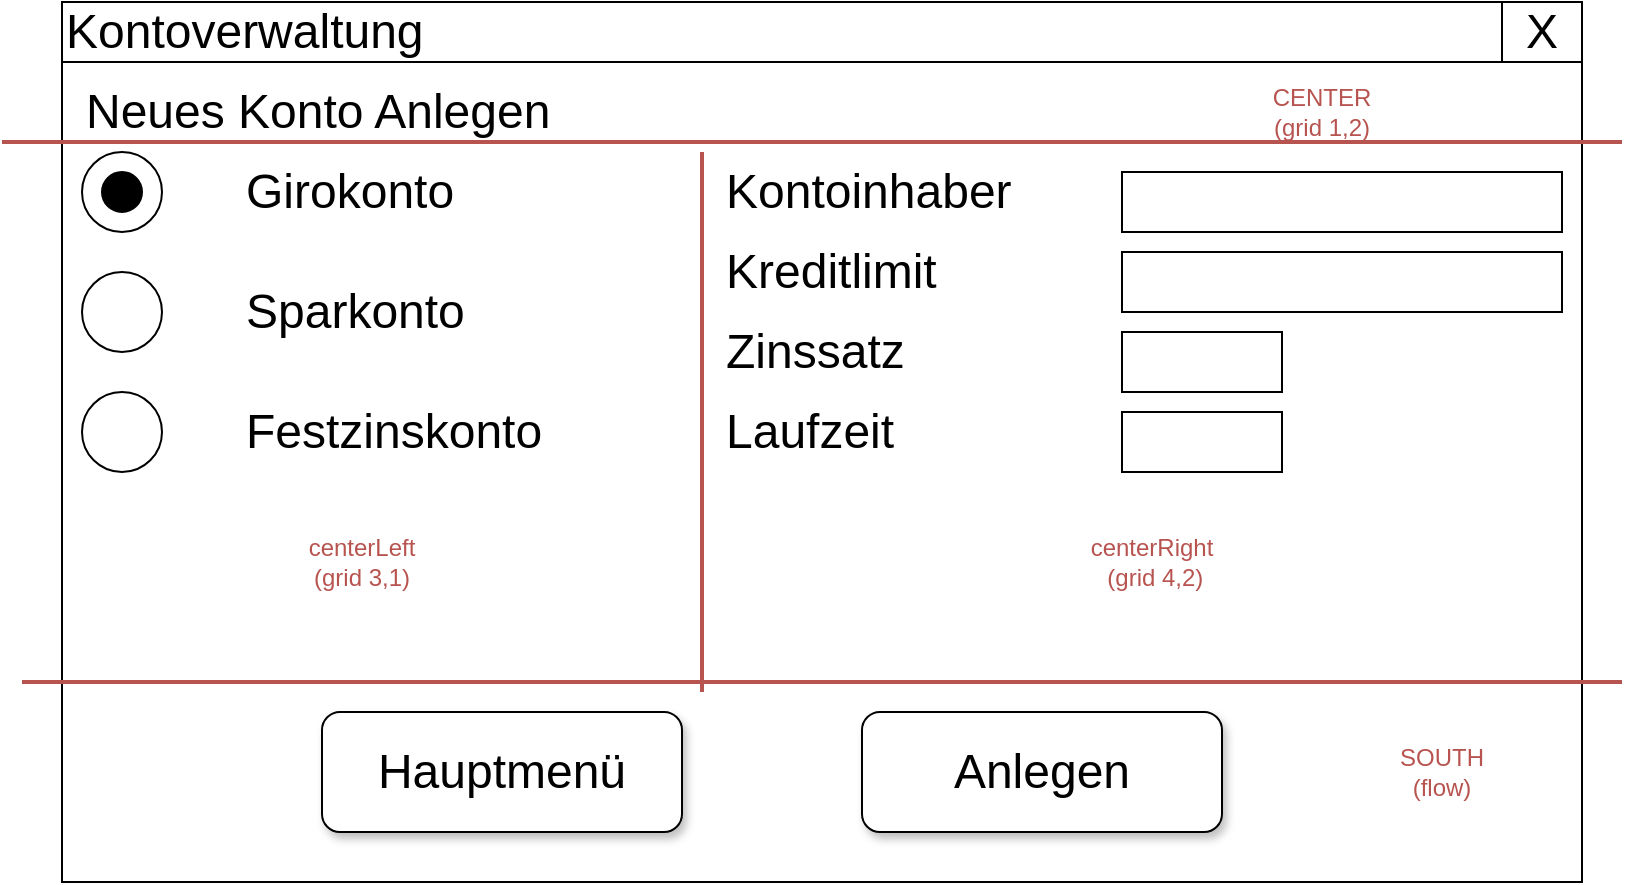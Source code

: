 <mxfile version="20.5.1" type="device"><diagram id="mzmcUch4uAnneWH-Mjvr" name="Seite-1"><mxGraphModel dx="2009" dy="1820" grid="1" gridSize="10" guides="1" tooltips="1" connect="1" arrows="1" fold="1" page="1" pageScale="1" pageWidth="827" pageHeight="1169" math="0" shadow="0"><root><mxCell id="0"/><mxCell id="1" parent="0"/><mxCell id="q2CdG1CS7shM3j3xR_zH-1" value="" style="rounded=0;whiteSpace=wrap;html=1;" vertex="1" parent="1"><mxGeometry x="30" y="-35" width="760" height="440" as="geometry"/></mxCell><mxCell id="q2CdG1CS7shM3j3xR_zH-2" value="&lt;div align=&quot;left&quot;&gt;Kontoverwaltung&lt;/div&gt;" style="rounded=0;whiteSpace=wrap;html=1;fontSize=24;align=left;" vertex="1" parent="1"><mxGeometry x="30" y="-35" width="760" height="30" as="geometry"/></mxCell><mxCell id="q2CdG1CS7shM3j3xR_zH-3" value="Hauptmenü" style="rounded=1;whiteSpace=wrap;html=1;fontSize=24;shadow=1;" vertex="1" parent="1"><mxGeometry x="160" y="320" width="180" height="60" as="geometry"/></mxCell><mxCell id="q2CdG1CS7shM3j3xR_zH-4" value="Anlegen" style="rounded=1;whiteSpace=wrap;html=1;fontSize=24;shadow=1;" vertex="1" parent="1"><mxGeometry x="430" y="320" width="180" height="60" as="geometry"/></mxCell><mxCell id="q2CdG1CS7shM3j3xR_zH-5" value="X" style="rounded=0;whiteSpace=wrap;html=1;shadow=0;fontSize=24;" vertex="1" parent="1"><mxGeometry x="750" y="-35" width="40" height="30" as="geometry"/></mxCell><mxCell id="q2CdG1CS7shM3j3xR_zH-6" value="Neues Konto Anlegen" style="text;html=1;strokeColor=none;fillColor=none;align=left;verticalAlign=middle;whiteSpace=wrap;rounded=0;shadow=0;fontSize=24;" vertex="1" parent="1"><mxGeometry x="40" y="5" width="400" height="30" as="geometry"/></mxCell><mxCell id="q2CdG1CS7shM3j3xR_zH-7" value="" style="endArrow=none;html=1;rounded=0;fillColor=#f8cecc;strokeColor=#B85450;strokeWidth=2;" edge="1" parent="1"><mxGeometry width="50" height="50" relative="1" as="geometry"><mxPoint y="35" as="sourcePoint"/><mxPoint x="810" y="35" as="targetPoint"/></mxGeometry></mxCell><mxCell id="q2CdG1CS7shM3j3xR_zH-8" value="" style="endArrow=none;html=1;rounded=0;strokeColor=#B85450;strokeWidth=2;" edge="1" parent="1"><mxGeometry width="50" height="50" relative="1" as="geometry"><mxPoint x="10" y="305" as="sourcePoint"/><mxPoint x="810" y="305" as="targetPoint"/></mxGeometry></mxCell><mxCell id="q2CdG1CS7shM3j3xR_zH-9" value="SOUTH (flow)" style="text;html=1;strokeColor=none;fillColor=none;align=center;verticalAlign=middle;whiteSpace=wrap;rounded=0;fontColor=#B85450;" vertex="1" parent="1"><mxGeometry x="690" y="335" width="60" height="30" as="geometry"/></mxCell><mxCell id="q2CdG1CS7shM3j3xR_zH-10" value="CENTER (grid 1,2)" style="text;html=1;strokeColor=none;fillColor=none;align=center;verticalAlign=middle;whiteSpace=wrap;rounded=0;fontColor=#B85450;" vertex="1" parent="1"><mxGeometry x="630" y="5" width="60" height="30" as="geometry"/></mxCell><mxCell id="m97404ZPhW7HhbsZOxzn-26" value="" style="ellipse;whiteSpace=wrap;html=1;aspect=fixed;fontSize=24;" parent="1" vertex="1"><mxGeometry x="40" y="40" width="40" height="40" as="geometry"/></mxCell><mxCell id="m97404ZPhW7HhbsZOxzn-29" value="" style="ellipse;whiteSpace=wrap;html=1;aspect=fixed;fontSize=24;" parent="1" vertex="1"><mxGeometry x="40" y="100" width="40" height="40" as="geometry"/></mxCell><mxCell id="m97404ZPhW7HhbsZOxzn-30" value="" style="ellipse;whiteSpace=wrap;html=1;aspect=fixed;fontSize=24;" parent="1" vertex="1"><mxGeometry x="40" y="160" width="40" height="40" as="geometry"/></mxCell><mxCell id="m97404ZPhW7HhbsZOxzn-32" value="Sparkonto" style="text;html=1;strokeColor=none;fillColor=none;align=left;verticalAlign=middle;whiteSpace=wrap;rounded=0;fontSize=24;" parent="1" vertex="1"><mxGeometry x="120" y="100" width="190" height="40" as="geometry"/></mxCell><mxCell id="m97404ZPhW7HhbsZOxzn-33" value="Girokonto" style="text;html=1;strokeColor=none;fillColor=none;align=left;verticalAlign=middle;whiteSpace=wrap;rounded=0;fontSize=24;" parent="1" vertex="1"><mxGeometry x="120" y="40" width="190" height="40" as="geometry"/></mxCell><mxCell id="m97404ZPhW7HhbsZOxzn-34" value="Festzinskonto" style="text;html=1;strokeColor=none;fillColor=none;align=left;verticalAlign=middle;whiteSpace=wrap;rounded=0;fontSize=24;" parent="1" vertex="1"><mxGeometry x="120" y="160" width="190" height="40" as="geometry"/></mxCell><mxCell id="m97404ZPhW7HhbsZOxzn-36" value="" style="ellipse;whiteSpace=wrap;html=1;aspect=fixed;fontSize=24;fillColor=#000000;" parent="1" vertex="1"><mxGeometry x="50" y="50" width="20" height="20" as="geometry"/></mxCell><mxCell id="m97404ZPhW7HhbsZOxzn-40" value="Kontoinhaber" style="text;html=1;strokeColor=none;fillColor=none;align=left;verticalAlign=middle;whiteSpace=wrap;rounded=0;fontSize=24;" parent="1" vertex="1"><mxGeometry x="360" y="40" width="180" height="40" as="geometry"/></mxCell><mxCell id="m97404ZPhW7HhbsZOxzn-41" value="Kreditlimit" style="text;html=1;strokeColor=none;fillColor=none;align=left;verticalAlign=middle;whiteSpace=wrap;rounded=0;fontSize=24;" parent="1" vertex="1"><mxGeometry x="360" y="80" width="180" height="40" as="geometry"/></mxCell><mxCell id="m97404ZPhW7HhbsZOxzn-42" value="Zinssatz" style="text;html=1;strokeColor=none;fillColor=none;align=left;verticalAlign=middle;whiteSpace=wrap;rounded=0;fontSize=24;" parent="1" vertex="1"><mxGeometry x="360" y="120" width="180" height="40" as="geometry"/></mxCell><mxCell id="m97404ZPhW7HhbsZOxzn-43" value="Laufzeit" style="text;html=1;strokeColor=none;fillColor=none;align=left;verticalAlign=middle;whiteSpace=wrap;rounded=0;fontSize=24;" parent="1" vertex="1"><mxGeometry x="360" y="160" width="180" height="40" as="geometry"/></mxCell><mxCell id="m97404ZPhW7HhbsZOxzn-46" value="" style="rounded=0;whiteSpace=wrap;html=1;fontSize=24;fillColor=#FFFFFF;" parent="1" vertex="1"><mxGeometry x="560" y="170" width="80" height="30" as="geometry"/></mxCell><mxCell id="m97404ZPhW7HhbsZOxzn-47" value="" style="rounded=0;whiteSpace=wrap;html=1;fontSize=24;fillColor=#FFFFFF;" parent="1" vertex="1"><mxGeometry x="560" y="130" width="80" height="30" as="geometry"/></mxCell><mxCell id="m97404ZPhW7HhbsZOxzn-48" value="" style="rounded=0;whiteSpace=wrap;html=1;fontSize=24;fillColor=#FFFFFF;" parent="1" vertex="1"><mxGeometry x="560" y="90" width="220" height="30" as="geometry"/></mxCell><mxCell id="m97404ZPhW7HhbsZOxzn-49" value="" style="rounded=0;whiteSpace=wrap;html=1;fontSize=24;fillColor=#FFFFFF;" parent="1" vertex="1"><mxGeometry x="560" y="50" width="220" height="30" as="geometry"/></mxCell><mxCell id="q2CdG1CS7shM3j3xR_zH-11" value="" style="endArrow=none;html=1;rounded=0;strokeColor=#B85450;strokeWidth=2;" edge="1" parent="1"><mxGeometry width="50" height="50" relative="1" as="geometry"><mxPoint x="350" y="40" as="sourcePoint"/><mxPoint x="350" y="310" as="targetPoint"/></mxGeometry></mxCell><mxCell id="q2CdG1CS7shM3j3xR_zH-12" value="&lt;div&gt;centerLeft (grid 3,1)&lt;/div&gt;" style="text;html=1;strokeColor=none;fillColor=none;align=center;verticalAlign=middle;whiteSpace=wrap;rounded=0;fontColor=#B85450;" vertex="1" parent="1"><mxGeometry x="150" y="230" width="60" height="30" as="geometry"/></mxCell><mxCell id="q2CdG1CS7shM3j3xR_zH-13" value="&lt;div&gt;centerRight&lt;/div&gt;&amp;nbsp;(grid 4,2)" style="text;html=1;strokeColor=none;fillColor=none;align=center;verticalAlign=middle;whiteSpace=wrap;rounded=0;fontColor=#B85450;" vertex="1" parent="1"><mxGeometry x="540" y="230" width="70" height="30" as="geometry"/></mxCell></root></mxGraphModel></diagram></mxfile>